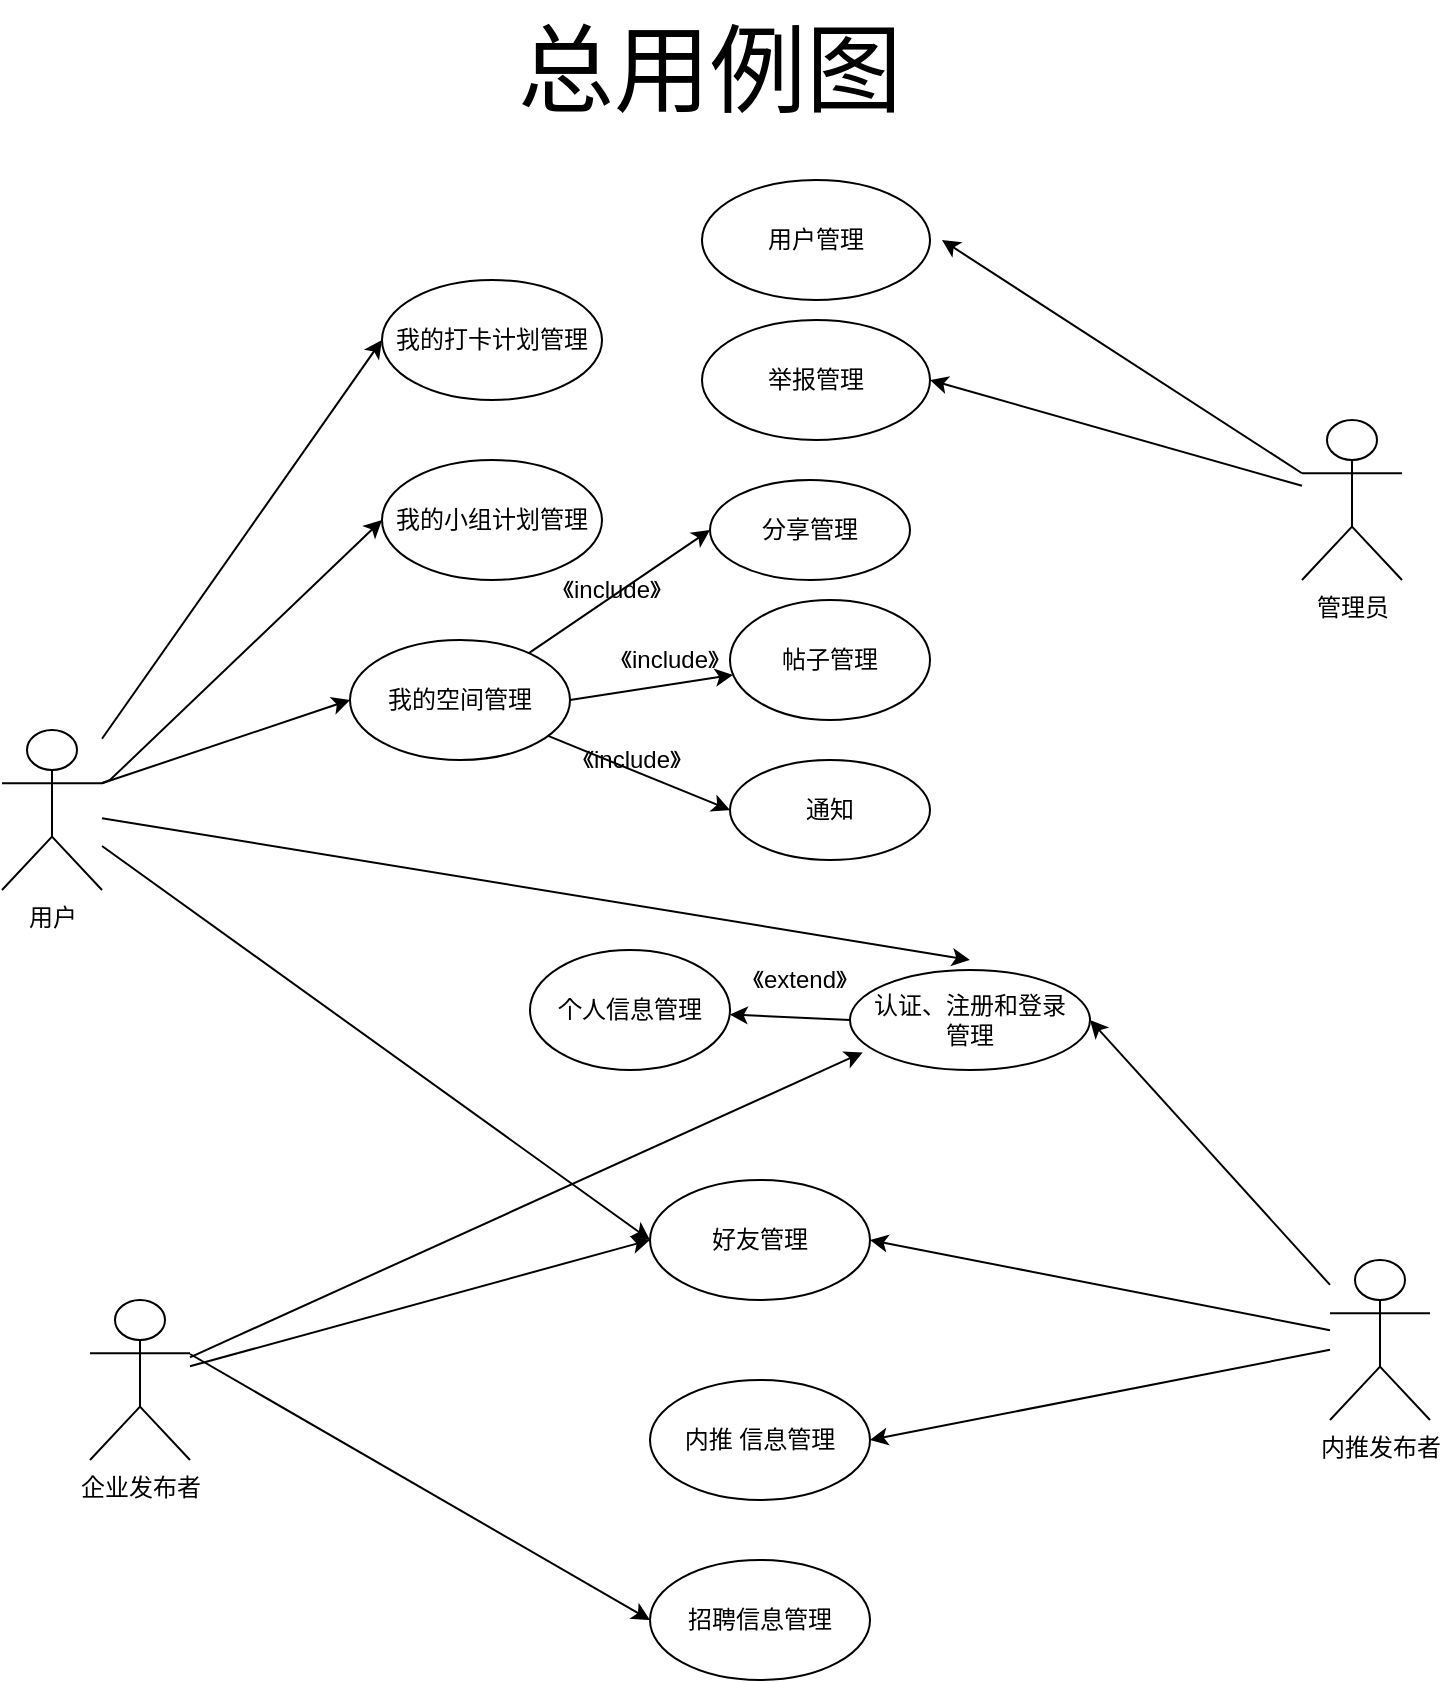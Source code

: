 <mxfile version="14.5.8" type="github">
  <diagram id="uvVW9SDemNI-UoUv-yKr" name="Page-1">
    <mxGraphModel dx="1278" dy="504" grid="1" gridSize="10" guides="1" tooltips="1" connect="1" arrows="1" fold="1" page="1" pageScale="1" pageWidth="827" pageHeight="1169" math="0" shadow="0">
      <root>
        <mxCell id="0" />
        <mxCell id="1" parent="0" />
        <mxCell id="_lTUoQ3NWMS2zJfd0ZNj-64" value="&lt;font style=&quot;font-size: 48px&quot;&gt;总用例图&lt;/font&gt;" style="text;html=1;strokeColor=none;fillColor=none;align=center;verticalAlign=middle;whiteSpace=wrap;rounded=0;" vertex="1" parent="1">
          <mxGeometry x="314" y="40" width="200" height="70" as="geometry" />
        </mxCell>
        <mxCell id="_lTUoQ3NWMS2zJfd0ZNj-37" style="edgeStyle=none;rounded=0;orthogonalLoop=1;jettySize=auto;html=1;" edge="1" parent="1" source="_lTUoQ3NWMS2zJfd0ZNj-38">
          <mxGeometry x="54" y="155" as="geometry">
            <mxPoint x="544" y="520" as="targetPoint" />
          </mxGeometry>
        </mxCell>
        <mxCell id="_lTUoQ3NWMS2zJfd0ZNj-38" value="用户" style="shape=umlActor;verticalLabelPosition=bottom;verticalAlign=top;html=1;" vertex="1" parent="1">
          <mxGeometry x="60" y="405" width="50" height="80" as="geometry" />
        </mxCell>
        <mxCell id="_lTUoQ3NWMS2zJfd0ZNj-39" style="edgeStyle=none;rounded=0;orthogonalLoop=1;jettySize=auto;html=1;entryX=0;entryY=0.5;entryDx=0;entryDy=0;" edge="1" parent="1" target="_lTUoQ3NWMS2zJfd0ZNj-58">
          <mxGeometry x="54" y="155" as="geometry">
            <mxPoint x="154" y="717" as="sourcePoint" />
          </mxGeometry>
        </mxCell>
        <mxCell id="_lTUoQ3NWMS2zJfd0ZNj-42" value="企业发布者" style="shape=umlActor;verticalLabelPosition=bottom;verticalAlign=top;html=1;" vertex="1" parent="1">
          <mxGeometry x="104" y="690" width="50" height="80" as="geometry" />
        </mxCell>
        <mxCell id="_lTUoQ3NWMS2zJfd0ZNj-46" value="内推发布者" style="shape=umlActor;verticalLabelPosition=bottom;verticalAlign=top;html=1;" vertex="1" parent="1">
          <mxGeometry x="724" y="670" width="50" height="80" as="geometry" />
        </mxCell>
        <mxCell id="_lTUoQ3NWMS2zJfd0ZNj-73" style="edgeStyle=none;rounded=0;orthogonalLoop=1;jettySize=auto;html=1;exitX=0;exitY=0.333;exitDx=0;exitDy=0;exitPerimeter=0;" edge="1" parent="1" source="_lTUoQ3NWMS2zJfd0ZNj-47">
          <mxGeometry relative="1" as="geometry">
            <mxPoint x="530" y="160" as="targetPoint" />
          </mxGeometry>
        </mxCell>
        <mxCell id="_lTUoQ3NWMS2zJfd0ZNj-74" style="edgeStyle=none;rounded=0;orthogonalLoop=1;jettySize=auto;html=1;entryX=1;entryY=0.5;entryDx=0;entryDy=0;" edge="1" parent="1" source="_lTUoQ3NWMS2zJfd0ZNj-47" target="_lTUoQ3NWMS2zJfd0ZNj-69">
          <mxGeometry relative="1" as="geometry" />
        </mxCell>
        <mxCell id="_lTUoQ3NWMS2zJfd0ZNj-47" value="管理员" style="shape=umlActor;verticalLabelPosition=bottom;verticalAlign=top;html=1;" vertex="1" parent="1">
          <mxGeometry x="710" y="250" width="50" height="80" as="geometry" />
        </mxCell>
        <mxCell id="_lTUoQ3NWMS2zJfd0ZNj-48" value="帖子管理" style="ellipse;whiteSpace=wrap;html=1;" vertex="1" parent="1">
          <mxGeometry x="424" y="340" width="100" height="60" as="geometry" />
        </mxCell>
        <mxCell id="_lTUoQ3NWMS2zJfd0ZNj-49" value="分享管理" style="ellipse;whiteSpace=wrap;html=1;" vertex="1" parent="1">
          <mxGeometry x="414" y="280" width="100" height="50" as="geometry" />
        </mxCell>
        <mxCell id="_lTUoQ3NWMS2zJfd0ZNj-50" value="通知" style="ellipse;whiteSpace=wrap;html=1;" vertex="1" parent="1">
          <mxGeometry x="424" y="420" width="100" height="50" as="geometry" />
        </mxCell>
        <mxCell id="_lTUoQ3NWMS2zJfd0ZNj-51" style="edgeStyle=none;rounded=0;orthogonalLoop=1;jettySize=auto;html=1;exitX=1;exitY=0.5;exitDx=0;exitDy=0;" edge="1" parent="1" source="_lTUoQ3NWMS2zJfd0ZNj-54" target="_lTUoQ3NWMS2zJfd0ZNj-48">
          <mxGeometry x="54" y="155" as="geometry" />
        </mxCell>
        <mxCell id="_lTUoQ3NWMS2zJfd0ZNj-52" style="edgeStyle=none;rounded=0;orthogonalLoop=1;jettySize=auto;html=1;entryX=0;entryY=0.5;entryDx=0;entryDy=0;" edge="1" parent="1" source="_lTUoQ3NWMS2zJfd0ZNj-54" target="_lTUoQ3NWMS2zJfd0ZNj-49">
          <mxGeometry x="54" y="155" as="geometry" />
        </mxCell>
        <mxCell id="_lTUoQ3NWMS2zJfd0ZNj-53" style="edgeStyle=none;rounded=0;orthogonalLoop=1;jettySize=auto;html=1;entryX=0;entryY=0.5;entryDx=0;entryDy=0;" edge="1" parent="1" source="_lTUoQ3NWMS2zJfd0ZNj-54" target="_lTUoQ3NWMS2zJfd0ZNj-50">
          <mxGeometry x="54" y="155" as="geometry" />
        </mxCell>
        <mxCell id="_lTUoQ3NWMS2zJfd0ZNj-54" value="我的空间管理" style="ellipse;whiteSpace=wrap;html=1;" vertex="1" parent="1">
          <mxGeometry x="234" y="360" width="110" height="60" as="geometry" />
        </mxCell>
        <mxCell id="_lTUoQ3NWMS2zJfd0ZNj-33" style="rounded=0;orthogonalLoop=1;jettySize=auto;html=1;exitX=1;exitY=0.333;exitDx=0;exitDy=0;exitPerimeter=0;entryX=0;entryY=0.5;entryDx=0;entryDy=0;" edge="1" parent="1" source="_lTUoQ3NWMS2zJfd0ZNj-38" target="_lTUoQ3NWMS2zJfd0ZNj-54">
          <mxGeometry x="54" y="155" as="geometry" />
        </mxCell>
        <mxCell id="_lTUoQ3NWMS2zJfd0ZNj-55" value="好友管理" style="ellipse;whiteSpace=wrap;html=1;" vertex="1" parent="1">
          <mxGeometry x="384" y="630" width="110" height="60" as="geometry" />
        </mxCell>
        <mxCell id="_lTUoQ3NWMS2zJfd0ZNj-34" style="edgeStyle=none;rounded=0;orthogonalLoop=1;jettySize=auto;html=1;entryX=0;entryY=0.5;entryDx=0;entryDy=0;" edge="1" parent="1" source="_lTUoQ3NWMS2zJfd0ZNj-38" target="_lTUoQ3NWMS2zJfd0ZNj-55">
          <mxGeometry x="54" y="155" as="geometry" />
        </mxCell>
        <mxCell id="_lTUoQ3NWMS2zJfd0ZNj-40" style="edgeStyle=none;rounded=0;orthogonalLoop=1;jettySize=auto;html=1;entryX=0;entryY=0.5;entryDx=0;entryDy=0;" edge="1" parent="1" source="_lTUoQ3NWMS2zJfd0ZNj-42" target="_lTUoQ3NWMS2zJfd0ZNj-55">
          <mxGeometry x="54" y="155" as="geometry" />
        </mxCell>
        <mxCell id="_lTUoQ3NWMS2zJfd0ZNj-45" style="edgeStyle=none;rounded=0;orthogonalLoop=1;jettySize=auto;html=1;entryX=1;entryY=0.5;entryDx=0;entryDy=0;" edge="1" parent="1" source="_lTUoQ3NWMS2zJfd0ZNj-46" target="_lTUoQ3NWMS2zJfd0ZNj-55">
          <mxGeometry x="54" y="155" as="geometry" />
        </mxCell>
        <mxCell id="_lTUoQ3NWMS2zJfd0ZNj-56" value="我的打卡计划管理" style="ellipse;whiteSpace=wrap;html=1;" vertex="1" parent="1">
          <mxGeometry x="250" y="180" width="110" height="60" as="geometry" />
        </mxCell>
        <mxCell id="_lTUoQ3NWMS2zJfd0ZNj-35" style="rounded=0;orthogonalLoop=1;jettySize=auto;html=1;entryX=0;entryY=0.5;entryDx=0;entryDy=0;" edge="1" parent="1" source="_lTUoQ3NWMS2zJfd0ZNj-38" target="_lTUoQ3NWMS2zJfd0ZNj-56">
          <mxGeometry x="54" y="155" as="geometry" />
        </mxCell>
        <mxCell id="_lTUoQ3NWMS2zJfd0ZNj-57" value="我的小组计划管理" style="ellipse;whiteSpace=wrap;html=1;" vertex="1" parent="1">
          <mxGeometry x="250" y="270" width="110" height="60" as="geometry" />
        </mxCell>
        <mxCell id="_lTUoQ3NWMS2zJfd0ZNj-36" style="edgeStyle=none;rounded=0;orthogonalLoop=1;jettySize=auto;html=1;exitX=1;exitY=0.333;exitDx=0;exitDy=0;exitPerimeter=0;entryX=0;entryY=0.5;entryDx=0;entryDy=0;" edge="1" parent="1" source="_lTUoQ3NWMS2zJfd0ZNj-38" target="_lTUoQ3NWMS2zJfd0ZNj-57">
          <mxGeometry x="54" y="155" as="geometry">
            <Array as="points">
              <mxPoint x="114" y="430" />
            </Array>
          </mxGeometry>
        </mxCell>
        <mxCell id="_lTUoQ3NWMS2zJfd0ZNj-58" value="招聘信息管理&lt;span style=&quot;color: rgba(0 , 0 , 0 , 0) ; font-family: monospace ; font-size: 0px&quot;&gt;%3CmxGraphModel%3E%3Croot%3E%3CmxCell%20id%3D%220%22%2F%3E%3CmxCell%20id%3D%221%22%20parent%3D%220%22%2F%3E%3CmxCell%20id%3D%222%22%20value%3D%22%E6%88%91%E7%9A%84%E5%B0%8F%E7%BB%84%E8%AE%A1%E5%88%92%E7%AE%A1%E7%90%86%22%20style%3D%22ellipse%3BwhiteSpace%3Dwrap%3Bhtml%3D1%3B%22%20vertex%3D%221%22%20parent%3D%221%22%3E%3CmxGeometry%20x%3D%22210%22%20y%3D%22450%22%20width%3D%22110%22%20height%3D%2260%22%20as%3D%22geometry%22%2F%3E%3C%2FmxCell%3E%3C%2Froot%3E%3C%2FmxGraphModel%3E&lt;/span&gt;" style="ellipse;whiteSpace=wrap;html=1;" vertex="1" parent="1">
          <mxGeometry x="384" y="820" width="110" height="60" as="geometry" />
        </mxCell>
        <mxCell id="_lTUoQ3NWMS2zJfd0ZNj-59" value="内推 信息管理" style="ellipse;whiteSpace=wrap;html=1;" vertex="1" parent="1">
          <mxGeometry x="384" y="730" width="110" height="60" as="geometry" />
        </mxCell>
        <mxCell id="_lTUoQ3NWMS2zJfd0ZNj-44" style="edgeStyle=none;rounded=0;orthogonalLoop=1;jettySize=auto;html=1;entryX=1;entryY=0.5;entryDx=0;entryDy=0;" edge="1" parent="1" source="_lTUoQ3NWMS2zJfd0ZNj-46" target="_lTUoQ3NWMS2zJfd0ZNj-59">
          <mxGeometry x="54" y="155" as="geometry" />
        </mxCell>
        <mxCell id="_lTUoQ3NWMS2zJfd0ZNj-60" value="认证、注册和登录&lt;br&gt;管理" style="ellipse;whiteSpace=wrap;html=1;" vertex="1" parent="1">
          <mxGeometry x="484" y="525" width="120" height="50" as="geometry" />
        </mxCell>
        <mxCell id="_lTUoQ3NWMS2zJfd0ZNj-41" style="edgeStyle=none;rounded=0;orthogonalLoop=1;jettySize=auto;html=1;entryX=0.053;entryY=0.824;entryDx=0;entryDy=0;entryPerimeter=0;" edge="1" parent="1" source="_lTUoQ3NWMS2zJfd0ZNj-42" target="_lTUoQ3NWMS2zJfd0ZNj-60">
          <mxGeometry x="54" y="155" as="geometry" />
        </mxCell>
        <mxCell id="_lTUoQ3NWMS2zJfd0ZNj-43" style="edgeStyle=none;rounded=0;orthogonalLoop=1;jettySize=auto;html=1;entryX=1;entryY=0.5;entryDx=0;entryDy=0;" edge="1" parent="1" source="_lTUoQ3NWMS2zJfd0ZNj-46" target="_lTUoQ3NWMS2zJfd0ZNj-60">
          <mxGeometry x="54" y="155" as="geometry" />
        </mxCell>
        <mxCell id="_lTUoQ3NWMS2zJfd0ZNj-61" value="" style="group" vertex="1" connectable="0" parent="1">
          <mxGeometry x="324" y="515" width="100" height="60" as="geometry" />
        </mxCell>
        <mxCell id="_lTUoQ3NWMS2zJfd0ZNj-62" value="个人信息管理" style="ellipse;whiteSpace=wrap;html=1;" vertex="1" parent="_lTUoQ3NWMS2zJfd0ZNj-61">
          <mxGeometry width="100" height="60" as="geometry" />
        </mxCell>
        <mxCell id="_lTUoQ3NWMS2zJfd0ZNj-63" style="edgeStyle=none;rounded=0;orthogonalLoop=1;jettySize=auto;html=1;exitX=0;exitY=0.5;exitDx=0;exitDy=0;" edge="1" parent="1" source="_lTUoQ3NWMS2zJfd0ZNj-60" target="_lTUoQ3NWMS2zJfd0ZNj-62">
          <mxGeometry x="54" y="155" as="geometry" />
        </mxCell>
        <mxCell id="_lTUoQ3NWMS2zJfd0ZNj-68" value="用户管理" style="ellipse;whiteSpace=wrap;html=1;" vertex="1" parent="1">
          <mxGeometry x="410" y="130" width="114" height="60" as="geometry" />
        </mxCell>
        <mxCell id="_lTUoQ3NWMS2zJfd0ZNj-69" value="举报管理" style="ellipse;whiteSpace=wrap;html=1;" vertex="1" parent="1">
          <mxGeometry x="410" y="200" width="114" height="60" as="geometry" />
        </mxCell>
        <mxCell id="_lTUoQ3NWMS2zJfd0ZNj-78" value="《include》" style="text;html=1;strokeColor=none;fillColor=none;align=center;verticalAlign=middle;whiteSpace=wrap;rounded=0;" vertex="1" parent="1">
          <mxGeometry x="364" y="360" width="60" height="20" as="geometry" />
        </mxCell>
        <mxCell id="_lTUoQ3NWMS2zJfd0ZNj-79" value="《include》" style="text;html=1;strokeColor=none;fillColor=none;align=center;verticalAlign=middle;whiteSpace=wrap;rounded=0;" vertex="1" parent="1">
          <mxGeometry x="330" y="320" width="70" height="30" as="geometry" />
        </mxCell>
        <mxCell id="_lTUoQ3NWMS2zJfd0ZNj-81" value="《include》" style="text;html=1;strokeColor=none;fillColor=none;align=center;verticalAlign=middle;whiteSpace=wrap;rounded=0;" vertex="1" parent="1">
          <mxGeometry x="340" y="405" width="70" height="30" as="geometry" />
        </mxCell>
        <mxCell id="_lTUoQ3NWMS2zJfd0ZNj-82" value="《extend》" style="text;html=1;strokeColor=none;fillColor=none;align=center;verticalAlign=middle;whiteSpace=wrap;rounded=0;" vertex="1" parent="1">
          <mxGeometry x="424" y="515" width="70" height="30" as="geometry" />
        </mxCell>
      </root>
    </mxGraphModel>
  </diagram>
</mxfile>
